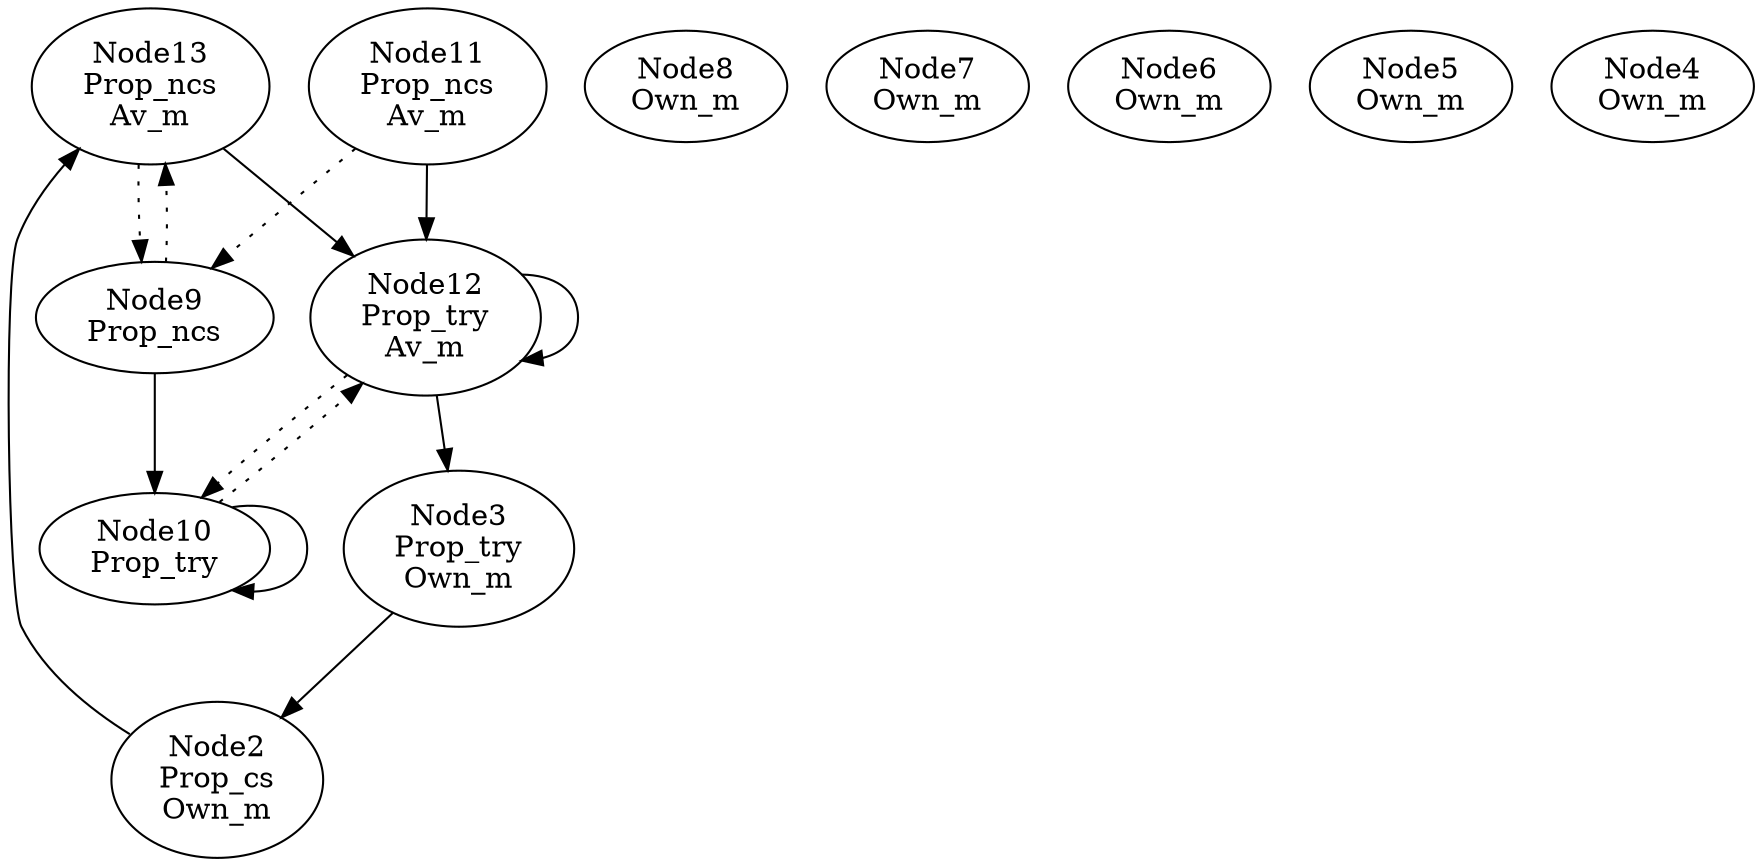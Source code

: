 digraph G{
Node13->Node12;
Node13->Node9[style=dotted];
Node13 [label = "Node13\nProp_ncs\nAv_m"];
Node10->Node10;
Node10->Node12[style=dotted];
Node10 [label = "Node10\nProp_try"];
Node12->Node12;
Node12->Node3;
Node12->Node10[style=dotted];
Node12 [label = "Node12\nProp_try\nAv_m"];
Node11->Node12;
Node11->Node9[style=dotted];
Node11 [label = "Node11\nProp_ncs\nAv_m"];
Node9->Node10;
Node9->Node13[style=dotted];
Node9 [label = "Node9\nProp_ncs"];
Node8 [label = "Node8\nOwn_m"];
Node7 [label = "Node7\nOwn_m"];
Node6 [label = "Node6\nOwn_m"];
Node5 [label = "Node5\nOwn_m"];
Node4 [label = "Node4\nOwn_m"];
Node3->Node2;
Node3 [label = "Node3\nProp_try\nOwn_m"];
Node2->Node13;
Node2 [label = "Node2\nProp_cs\nOwn_m"];
}
